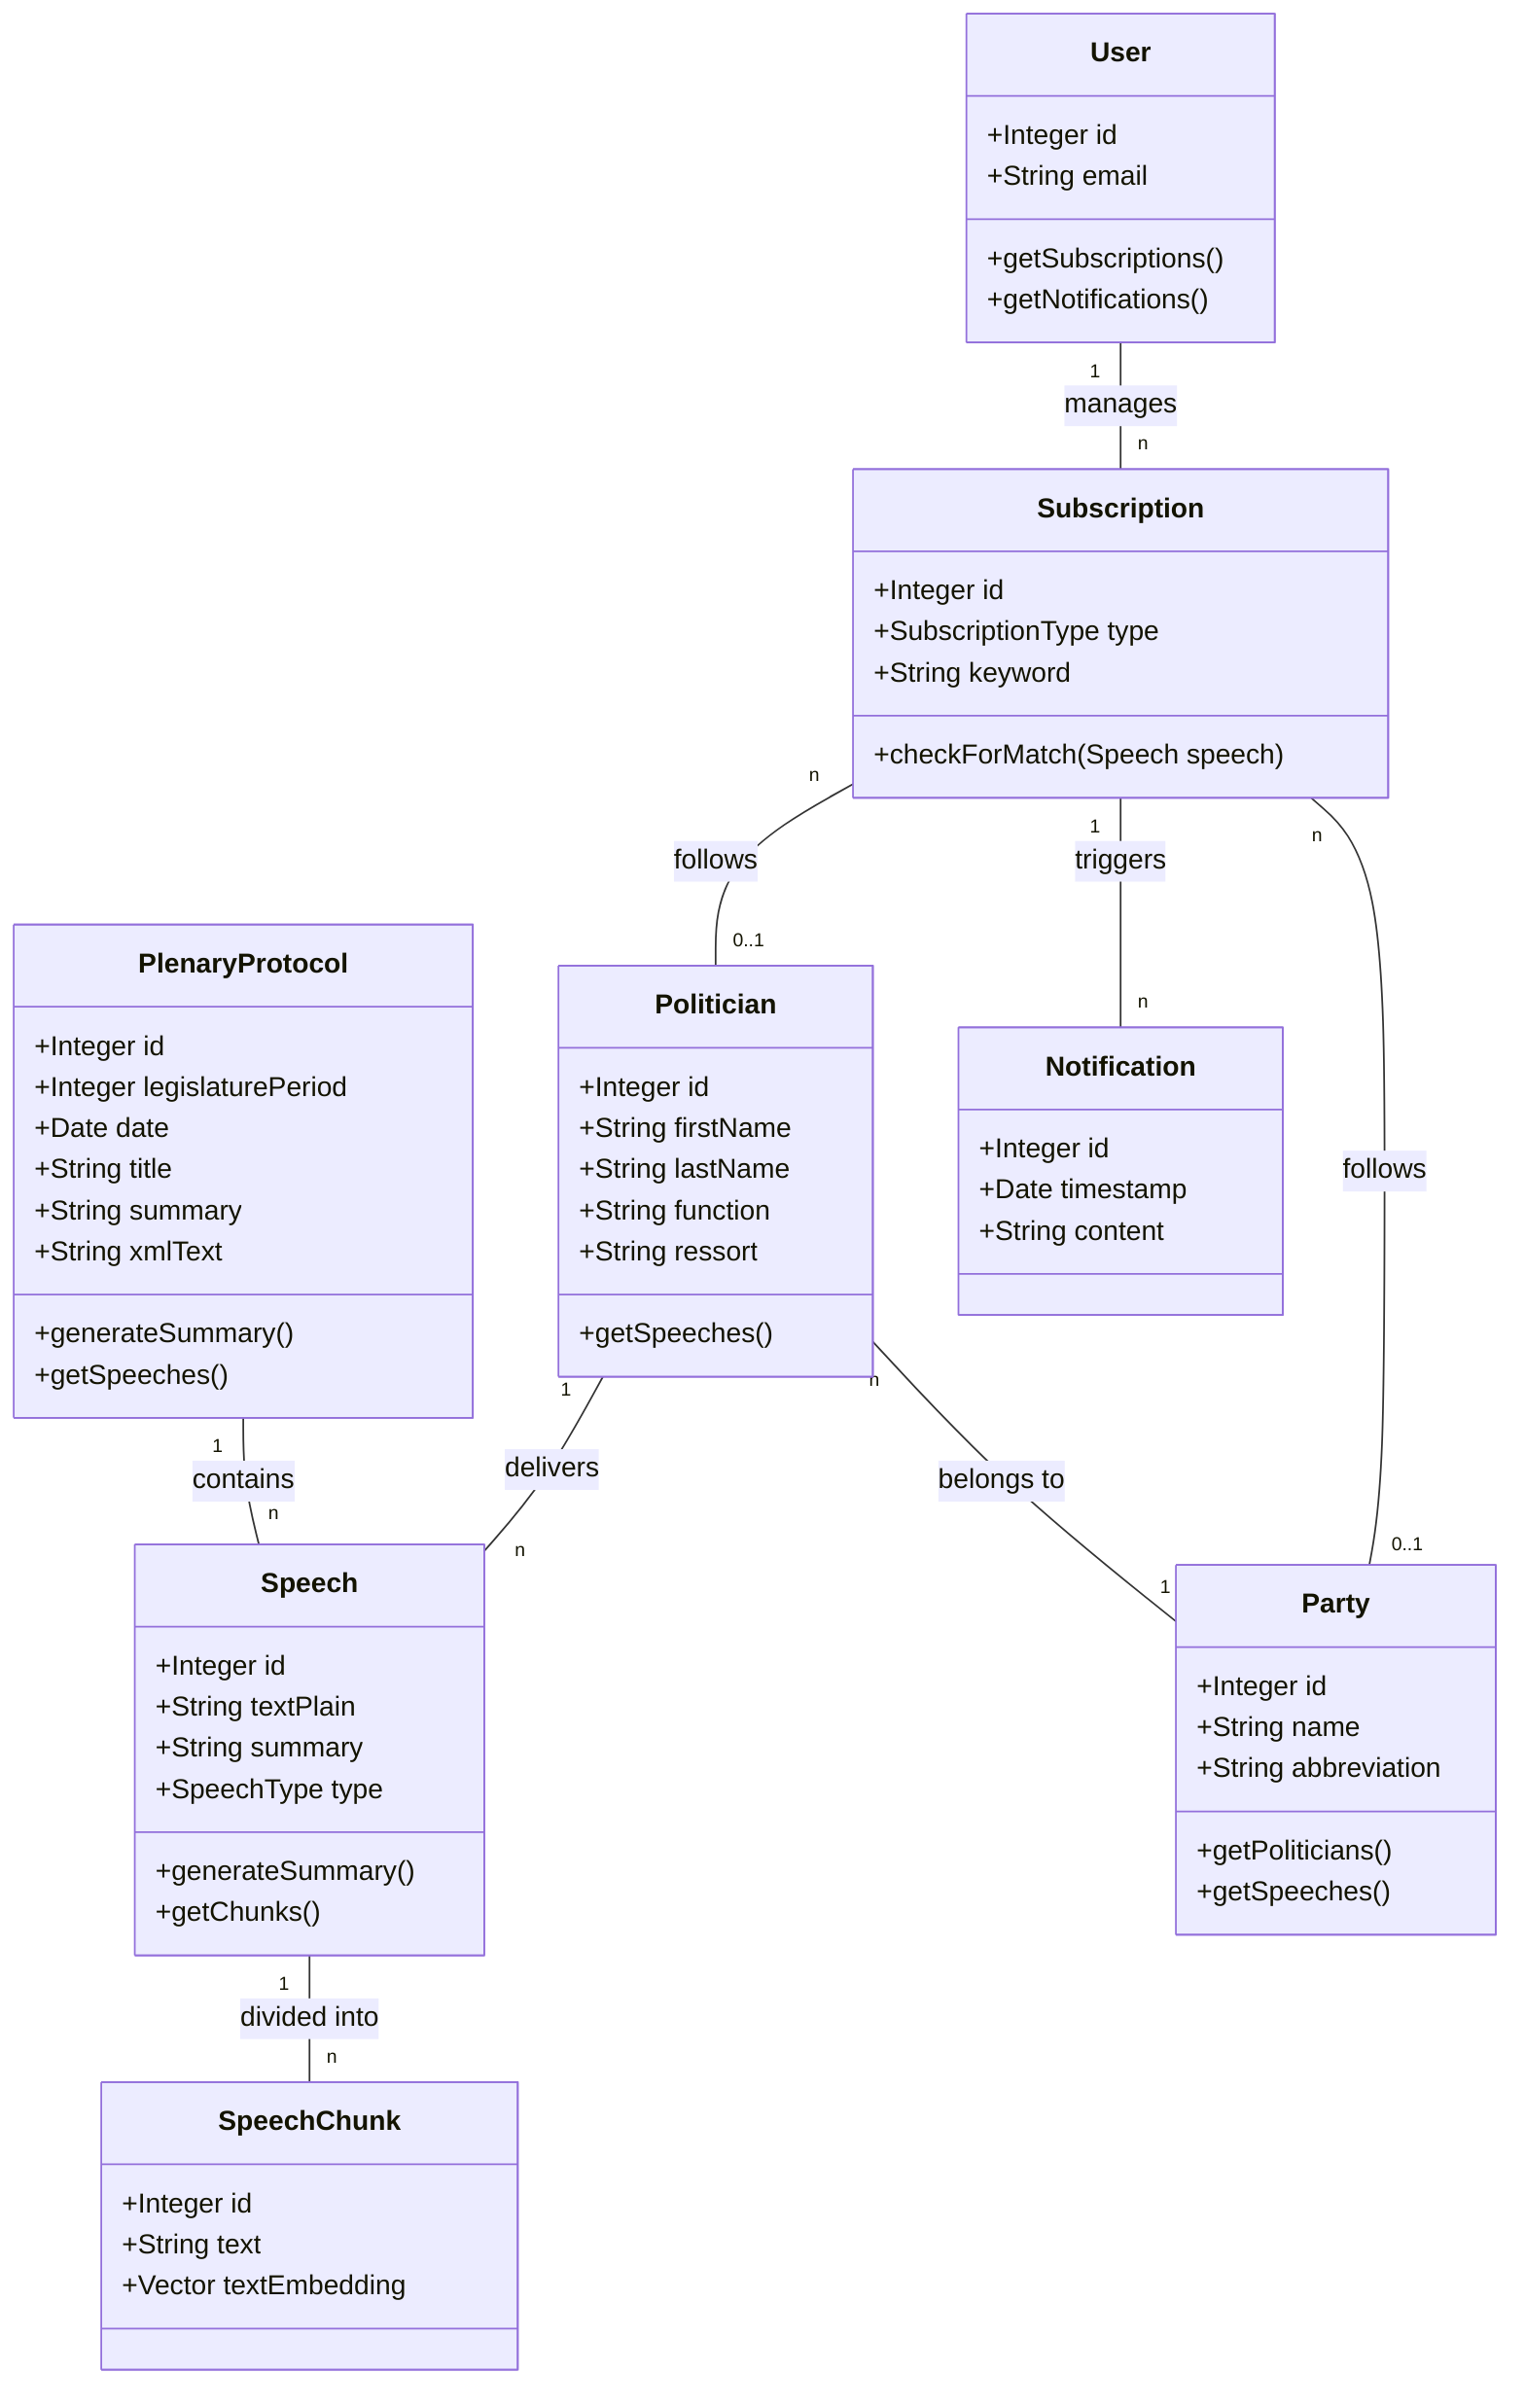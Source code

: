 classDiagram
    class PlenaryProtocol {
        +Integer id
        +Integer legislaturePeriod
        +Date date
        +String title
        +String summary
        +String xmlText
        +generateSummary()
        +getSpeeches()
    }

    class Speech {
        +Integer id
        +String textPlain
        +String summary
        +SpeechType type
        +generateSummary()
        +getChunks()
    }

    class SpeechChunk {
        +Integer id
        +String text
        +Vector textEmbedding
    }

    class Politician {
        +Integer id
        +String firstName
        +String lastName
        +String function
        +String ressort
        +getSpeeches()
    }

    class Party {
        +Integer id
        +String name
        +String abbreviation
        +getPoliticians()
        +getSpeeches()
    }

    class User {
        +Integer id
        +String email
        +getSubscriptions()
        +getNotifications()
    }

    class Subscription {
        +Integer id
        +SubscriptionType type
        +String keyword
        +checkForMatch(Speech speech)
    }

    class Notification {
        +Integer id
        +Date timestamp
        +String content
    }

    PlenaryProtocol "1" -- "n" Speech : contains
    Speech "1" -- "n" SpeechChunk : divided into
    Politician "1" -- "n" Speech : delivers
    Politician "n" -- "1" Party : belongs to
    User "1" -- "n" Subscription : manages
    Subscription "1" -- "n" Notification : triggers
    Subscription "n" -- "0..1" Politician : follows
    Subscription "n" -- "0..1" Party : follows